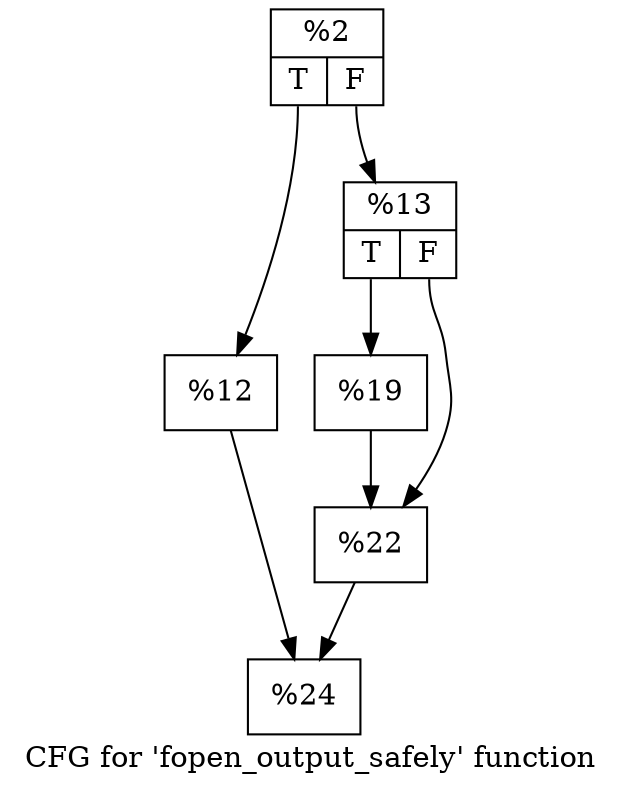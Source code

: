 digraph "CFG for 'fopen_output_safely' function" {
	label="CFG for 'fopen_output_safely' function";

	Node0x19b2ed0 [shape=record,label="{%2|{<s0>T|<s1>F}}"];
	Node0x19b2ed0:s0 -> Node0x19b3630;
	Node0x19b2ed0:s1 -> Node0x19b3680;
	Node0x19b3630 [shape=record,label="{%12}"];
	Node0x19b3630 -> Node0x19b37e0;
	Node0x19b3680 [shape=record,label="{%13|{<s0>T|<s1>F}}"];
	Node0x19b3680:s0 -> Node0x19b3bd0;
	Node0x19b3680:s1 -> Node0x19b3c20;
	Node0x19b3bd0 [shape=record,label="{%19}"];
	Node0x19b3bd0 -> Node0x19b3c20;
	Node0x19b3c20 [shape=record,label="{%22}"];
	Node0x19b3c20 -> Node0x19b37e0;
	Node0x19b37e0 [shape=record,label="{%24}"];
}
